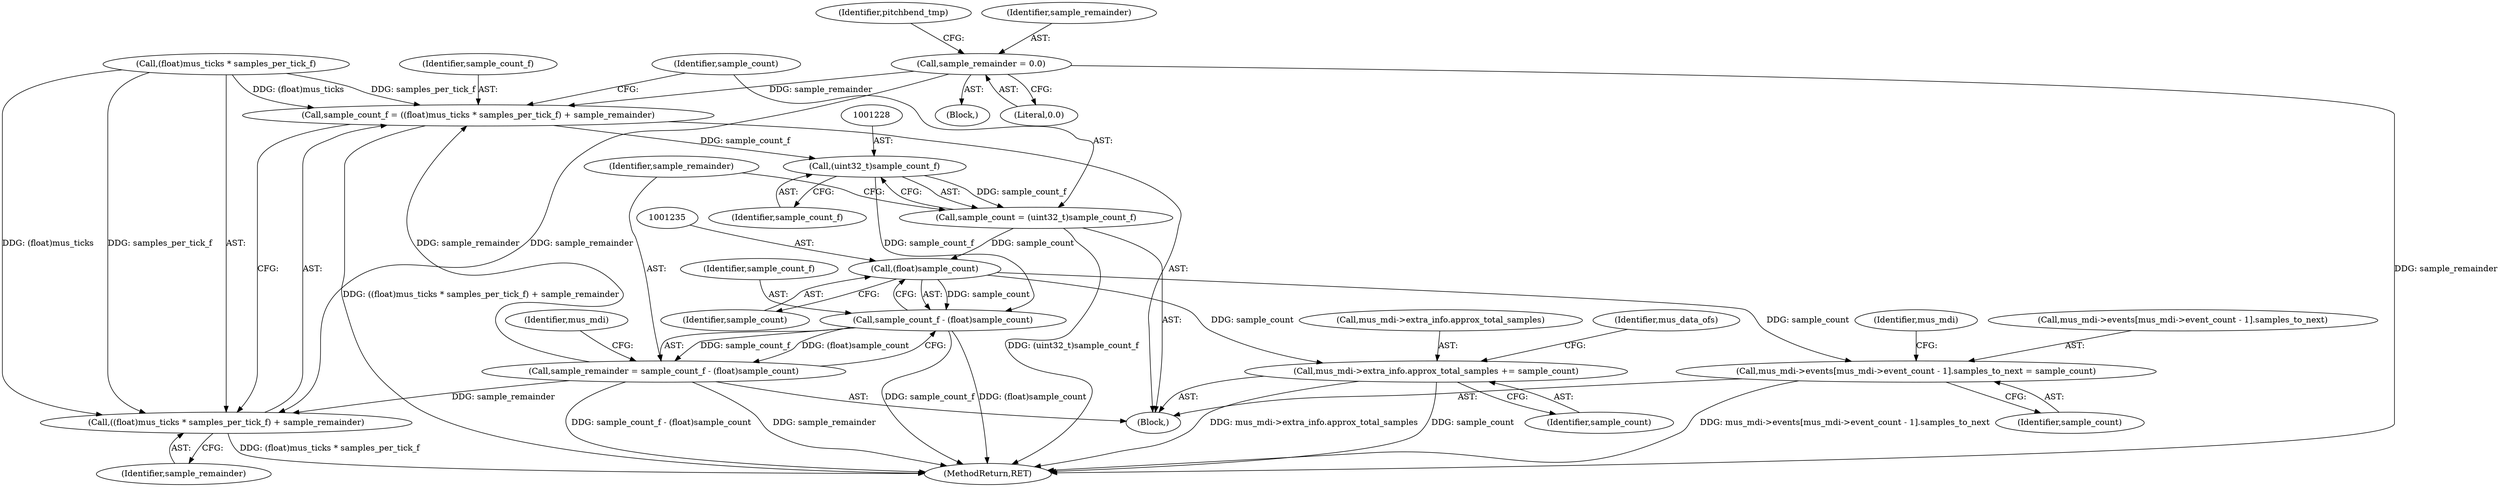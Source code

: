 digraph "0_wildmidi_660b513d99bced8783a4a5984ac2f742c74ebbdd_2@API" {
"1000206" [label="(Call,sample_remainder = 0.0)"];
"1001216" [label="(Call,sample_count_f = ((float)mus_ticks * samples_per_tick_f) + sample_remainder)"];
"1001227" [label="(Call,(uint32_t)sample_count_f)"];
"1001225" [label="(Call,sample_count = (uint32_t)sample_count_f)"];
"1001234" [label="(Call,(float)sample_count)"];
"1001232" [label="(Call,sample_count_f - (float)sample_count)"];
"1001230" [label="(Call,sample_remainder = sample_count_f - (float)sample_count)"];
"1001218" [label="(Call,((float)mus_ticks * samples_per_tick_f) + sample_remainder)"];
"1001237" [label="(Call,mus_mdi->events[mus_mdi->event_count - 1].samples_to_next = sample_count)"];
"1001250" [label="(Call,mus_mdi->extra_info.approx_total_samples += sample_count)"];
"1001241" [label="(Identifier,mus_mdi)"];
"1001253" [label="(Identifier,mus_mdi)"];
"1001216" [label="(Call,sample_count_f = ((float)mus_ticks * samples_per_tick_f) + sample_remainder)"];
"1001233" [label="(Identifier,sample_count_f)"];
"1000412" [label="(Block,)"];
"1001249" [label="(Identifier,sample_count)"];
"1001251" [label="(Call,mus_mdi->extra_info.approx_total_samples)"];
"1001234" [label="(Call,(float)sample_count)"];
"1001226" [label="(Identifier,sample_count)"];
"1001225" [label="(Call,sample_count = (uint32_t)sample_count_f)"];
"1000206" [label="(Call,sample_remainder = 0.0)"];
"1001232" [label="(Call,sample_count_f - (float)sample_count)"];
"1001229" [label="(Identifier,sample_count_f)"];
"1001218" [label="(Call,((float)mus_ticks * samples_per_tick_f) + sample_remainder)"];
"1001237" [label="(Call,mus_mdi->events[mus_mdi->event_count - 1].samples_to_next = sample_count)"];
"1001256" [label="(Identifier,sample_count)"];
"1000211" [label="(Identifier,pitchbend_tmp)"];
"1000207" [label="(Identifier,sample_remainder)"];
"1000126" [label="(Block,)"];
"1001219" [label="(Call,(float)mus_ticks * samples_per_tick_f)"];
"1001224" [label="(Identifier,sample_remainder)"];
"1001236" [label="(Identifier,sample_count)"];
"1001217" [label="(Identifier,sample_count_f)"];
"1001227" [label="(Call,(uint32_t)sample_count_f)"];
"1001238" [label="(Call,mus_mdi->events[mus_mdi->event_count - 1].samples_to_next)"];
"1001258" [label="(Identifier,mus_data_ofs)"];
"1001326" [label="(MethodReturn,RET)"];
"1001250" [label="(Call,mus_mdi->extra_info.approx_total_samples += sample_count)"];
"1000208" [label="(Literal,0.0)"];
"1001230" [label="(Call,sample_remainder = sample_count_f - (float)sample_count)"];
"1001231" [label="(Identifier,sample_remainder)"];
"1000206" -> "1000126"  [label="AST: "];
"1000206" -> "1000208"  [label="CFG: "];
"1000207" -> "1000206"  [label="AST: "];
"1000208" -> "1000206"  [label="AST: "];
"1000211" -> "1000206"  [label="CFG: "];
"1000206" -> "1001326"  [label="DDG: sample_remainder"];
"1000206" -> "1001216"  [label="DDG: sample_remainder"];
"1000206" -> "1001218"  [label="DDG: sample_remainder"];
"1001216" -> "1000412"  [label="AST: "];
"1001216" -> "1001218"  [label="CFG: "];
"1001217" -> "1001216"  [label="AST: "];
"1001218" -> "1001216"  [label="AST: "];
"1001226" -> "1001216"  [label="CFG: "];
"1001216" -> "1001326"  [label="DDG: ((float)mus_ticks * samples_per_tick_f) + sample_remainder"];
"1001219" -> "1001216"  [label="DDG: (float)mus_ticks"];
"1001219" -> "1001216"  [label="DDG: samples_per_tick_f"];
"1001230" -> "1001216"  [label="DDG: sample_remainder"];
"1001216" -> "1001227"  [label="DDG: sample_count_f"];
"1001227" -> "1001225"  [label="AST: "];
"1001227" -> "1001229"  [label="CFG: "];
"1001228" -> "1001227"  [label="AST: "];
"1001229" -> "1001227"  [label="AST: "];
"1001225" -> "1001227"  [label="CFG: "];
"1001227" -> "1001225"  [label="DDG: sample_count_f"];
"1001227" -> "1001232"  [label="DDG: sample_count_f"];
"1001225" -> "1000412"  [label="AST: "];
"1001226" -> "1001225"  [label="AST: "];
"1001231" -> "1001225"  [label="CFG: "];
"1001225" -> "1001326"  [label="DDG: (uint32_t)sample_count_f"];
"1001225" -> "1001234"  [label="DDG: sample_count"];
"1001234" -> "1001232"  [label="AST: "];
"1001234" -> "1001236"  [label="CFG: "];
"1001235" -> "1001234"  [label="AST: "];
"1001236" -> "1001234"  [label="AST: "];
"1001232" -> "1001234"  [label="CFG: "];
"1001234" -> "1001232"  [label="DDG: sample_count"];
"1001234" -> "1001237"  [label="DDG: sample_count"];
"1001234" -> "1001250"  [label="DDG: sample_count"];
"1001232" -> "1001230"  [label="AST: "];
"1001233" -> "1001232"  [label="AST: "];
"1001230" -> "1001232"  [label="CFG: "];
"1001232" -> "1001326"  [label="DDG: sample_count_f"];
"1001232" -> "1001326"  [label="DDG: (float)sample_count"];
"1001232" -> "1001230"  [label="DDG: sample_count_f"];
"1001232" -> "1001230"  [label="DDG: (float)sample_count"];
"1001230" -> "1000412"  [label="AST: "];
"1001231" -> "1001230"  [label="AST: "];
"1001241" -> "1001230"  [label="CFG: "];
"1001230" -> "1001326"  [label="DDG: sample_count_f - (float)sample_count"];
"1001230" -> "1001326"  [label="DDG: sample_remainder"];
"1001230" -> "1001218"  [label="DDG: sample_remainder"];
"1001218" -> "1001224"  [label="CFG: "];
"1001219" -> "1001218"  [label="AST: "];
"1001224" -> "1001218"  [label="AST: "];
"1001218" -> "1001326"  [label="DDG: (float)mus_ticks * samples_per_tick_f"];
"1001219" -> "1001218"  [label="DDG: (float)mus_ticks"];
"1001219" -> "1001218"  [label="DDG: samples_per_tick_f"];
"1001237" -> "1000412"  [label="AST: "];
"1001237" -> "1001249"  [label="CFG: "];
"1001238" -> "1001237"  [label="AST: "];
"1001249" -> "1001237"  [label="AST: "];
"1001253" -> "1001237"  [label="CFG: "];
"1001237" -> "1001326"  [label="DDG: mus_mdi->events[mus_mdi->event_count - 1].samples_to_next"];
"1001250" -> "1000412"  [label="AST: "];
"1001250" -> "1001256"  [label="CFG: "];
"1001251" -> "1001250"  [label="AST: "];
"1001256" -> "1001250"  [label="AST: "];
"1001258" -> "1001250"  [label="CFG: "];
"1001250" -> "1001326"  [label="DDG: mus_mdi->extra_info.approx_total_samples"];
"1001250" -> "1001326"  [label="DDG: sample_count"];
}

